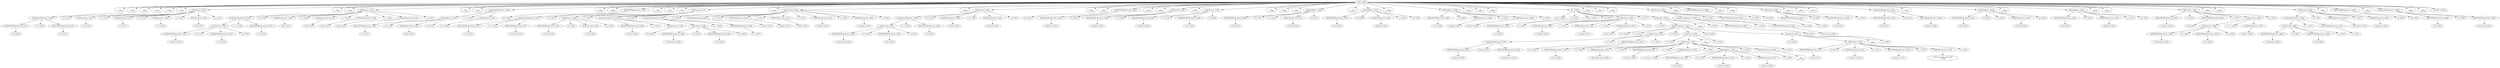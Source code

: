 digraph {

"Prog_12298"->"<
>12299";
"Prog_12298"->"<
>12300";
"Prog_12298"->"<
>12301";
"Prog_12298"->"<
>12302";
"Prog_12298"->"<
>12303";
"Prog_12298"->"<
>12304";
"Prog_12298"->"CallFunction_12305";
"CallFunction_12305"->"AssignmentOpetators_12306";
"AssignmentOpetators_12306"->"IDENTIFIERExpression_12307";
"IDENTIFIERExpression_12307"->"<x>12308";
"AssignmentOpetators_12306"->"<<->12309";
"AssignmentOpetators_12306"->"IDENTIFIERExpression_12310";
"IDENTIFIERExpression_12310"->"<c>12311";
"CallFunction_12305"->"<(>12312";
"CallFunction_12305"->"INTExpression_12313";
"INTExpression_12313"->"<2>12314";
"CallFunction_12305"->"<,>12315";
"CallFunction_12305"->"INTExpression_12316";
"INTExpression_12316"->"<3>12317";
"CallFunction_12305"->"<,>12318";
"CallFunction_12305"->"INTExpression_12319";
"INTExpression_12319"->"<7>12320";
"CallFunction_12305"->"<,>12321";
"CallFunction_12305"->"INTExpression_12322";
"INTExpression_12322"->"<9>12323";
"CallFunction_12305"->"<)>12324";
"Prog_12298"->"<
>12325";
"Prog_12298"->"<
>12326";
"Prog_12298"->"CallFunction_12327";
"CallFunction_12327"->"AssignmentOpetators_12328";
"AssignmentOpetators_12328"->"CallFunction_12329";
"CallFunction_12329"->"IDENTIFIERExpression_12330";
"IDENTIFIERExpression_12330"->"<names>12331";
"CallFunction_12329"->"<(>12332";
"CallFunction_12329"->"IDENTIFIERExpression_12333";
"IDENTIFIERExpression_12333"->"<x>12334";
"CallFunction_12329"->"<)>12335";
"AssignmentOpetators_12328"->"<<->12336";
"AssignmentOpetators_12328"->"IDENTIFIERExpression_12337";
"IDENTIFIERExpression_12337"->"<c>12338";
"CallFunction_12327"->"<(>12339";
"CallFunction_12327"->"STRINGExpression_12340";
"STRINGExpression_12340"->"<kal>12341";
"CallFunction_12327"->"<,>12342";
"CallFunction_12327"->"STRINGExpression_12343";
"STRINGExpression_12343"->"<sho>12344";
"CallFunction_12327"->"<,>12345";
"CallFunction_12327"->"STRINGExpression_12346";
"STRINGExpression_12346"->"<sad>12347";
"CallFunction_12327"->"<,>12348";
"CallFunction_12327"->"STRINGExpression_12349";
"STRINGExpression_12349"->"<aja>12350";
"CallFunction_12327"->"<)>12351";
"Prog_12298"->"<
>12352";
"Prog_12298"->"<
>12353";
"Prog_12298"->"AssignmentOpetators_12354";
"AssignmentOpetators_12354"->"IndexingBasic_12355";
"IndexingBasic_12355"->"IDENTIFIERExpression_12356";
"IDENTIFIERExpression_12356"->"<x>12357";
"IndexingBasic_12355"->"<[>12358";
"IndexingBasic_12355"->"STRINGExpression_12359";
"STRINGExpression_12359"->"<kal>12360";
"IndexingBasic_12355"->"<]>12361";
"AssignmentOpetators_12354"->"<<->12362";
"AssignmentOpetators_12354"->"INTExpression_12363";
"INTExpression_12363"->"<12>12364";
"Prog_12298"->"<
>12365";
"Prog_12298"->"<
>12366";
"Prog_12298"->"IDENTIFIERExpression_12367";
"IDENTIFIERExpression_12367"->"<x>12368";
"Prog_12298"->"<
>12369";
"Prog_12298"->"<
>12370";
"Prog_12298"->"<
>12371";
"Prog_12298"->"CallFunction_12372";
"CallFunction_12372"->"AssignmentOpetators_12373";
"AssignmentOpetators_12373"->"IDENTIFIERExpression_12374";
"IDENTIFIERExpression_12374"->"<m>12375";
"AssignmentOpetators_12373"->"<<->12376";
"AssignmentOpetators_12373"->"IDENTIFIERExpression_12377";
"IDENTIFIERExpression_12377"->"<matrix>12378";
"CallFunction_12372"->"<(>12379";
"CallFunction_12372"->"CallFunction_12380";
"CallFunction_12380"->"IDENTIFIERExpression_12381";
"IDENTIFIERExpression_12381"->"<runif>12382";
"CallFunction_12380"->"<(>12383";
"CallFunction_12380"->"INTExpression_12384";
"INTExpression_12384"->"<10>12385";
"CallFunction_12380"->"<)>12386";
"CallFunction_12372"->"<,>12387";
"CallFunction_12372"->"AssignmentOpetators_12388";
"AssignmentOpetators_12388"->"IDENTIFIERExpression_12389";
"IDENTIFIERExpression_12389"->"<nrow>12390";
"AssignmentOpetators_12388"->"<=>12391";
"AssignmentOpetators_12388"->"INTExpression_12392";
"INTExpression_12392"->"<5>12393";
"CallFunction_12372"->"<)>12394";
"Prog_12298"->"<
>12395";
"Prog_12298"->"CallFunction_12396";
"CallFunction_12396"->"AssignmentOpetators_12397";
"AssignmentOpetators_12397"->"CallFunction_12398";
"CallFunction_12398"->"IDENTIFIERExpression_12399";
"IDENTIFIERExpression_12399"->"<rownames>12400";
"CallFunction_12398"->"<(>12401";
"CallFunction_12398"->"IDENTIFIERExpression_12402";
"IDENTIFIERExpression_12402"->"<m>12403";
"CallFunction_12398"->"<)>12404";
"AssignmentOpetators_12397"->"<<->12405";
"AssignmentOpetators_12397"->"IDENTIFIERExpression_12406";
"IDENTIFIERExpression_12406"->"<c>12407";
"CallFunction_12396"->"<(>12408";
"CallFunction_12396"->"STRINGExpression_12409";
"STRINGExpression_12409"->"<violet>12410";
"CallFunction_12396"->"<,>12411";
"CallFunction_12396"->"STRINGExpression_12412";
"STRINGExpression_12412"->"<indigo>12413";
"CallFunction_12396"->"<,>12414";
"CallFunction_12396"->"STRINGExpression_12415";
"STRINGExpression_12415"->"<blue>12416";
"CallFunction_12396"->"<,>12417";
"CallFunction_12396"->"STRINGExpression_12418";
"STRINGExpression_12418"->"<green>12419";
"CallFunction_12396"->"<,>12420";
"CallFunction_12396"->"STRINGExpression_12421";
"STRINGExpression_12421"->"<yellow>12422";
"CallFunction_12396"->"<)>12423";
"Prog_12298"->"<
>12424";
"Prog_12298"->"CallFunction_12425";
"CallFunction_12425"->"AssignmentOpetators_12426";
"AssignmentOpetators_12426"->"CallFunction_12427";
"CallFunction_12427"->"IDENTIFIERExpression_12428";
"IDENTIFIERExpression_12428"->"<colnames>12429";
"CallFunction_12427"->"<(>12430";
"CallFunction_12427"->"IDENTIFIERExpression_12431";
"IDENTIFIERExpression_12431"->"<m>12432";
"CallFunction_12427"->"<)>12433";
"AssignmentOpetators_12426"->"<<->12434";
"AssignmentOpetators_12426"->"IDENTIFIERExpression_12435";
"IDENTIFIERExpression_12435"->"<c>12436";
"CallFunction_12425"->"<(>12437";
"CallFunction_12425"->"STRINGExpression_12438";
"STRINGExpression_12438"->"<Asia>12439";
"CallFunction_12425"->"<,>12440";
"CallFunction_12425"->"STRINGExpression_12441";
"STRINGExpression_12441"->"<Africa>12442";
"CallFunction_12425"->"<)>12443";
"Prog_12298"->"<
>12444";
"Prog_12298"->"<
>12445";
"Prog_12298"->"IDENTIFIERExpression_12446";
"IDENTIFIERExpression_12446"->"<m>12447";
"Prog_12298"->"<
>12448";
"Prog_12298"->"<
>12449";
"Prog_12298"->"CallFunction_12450";
"CallFunction_12450"->"IDENTIFIERExpression_12451";
"IDENTIFIERExpression_12451"->"<library>12452";
"CallFunction_12450"->"<(>12453";
"CallFunction_12450"->"IDENTIFIERExpression_12454";
"IDENTIFIERExpression_12454"->"<xtable>12455";
"CallFunction_12450"->"<)>12456";
"Prog_12298"->"<
>12457";
"Prog_12298"->"CallFunction_12458";
"CallFunction_12458"->"IDENTIFIERExpression_12459";
"IDENTIFIERExpression_12459"->"<xtable>12460";
"CallFunction_12458"->"<(>12461";
"CallFunction_12458"->"IDENTIFIERExpression_12462";
"IDENTIFIERExpression_12462"->"<m>12463";
"CallFunction_12458"->"<)>12464";
"Prog_12298"->"<
>12465";
"Prog_12298"->"<
>12466";
"Prog_12298"->"<
>12467";
"Prog_12298"->"IndexingBasic_12468";
"IndexingBasic_12468"->"IDENTIFIERExpression_12469";
"IDENTIFIERExpression_12469"->"<m>12470";
"IndexingBasic_12468"->"<[>12471";
"IndexingBasic_12468"->"<,>12472";
"IndexingBasic_12468"->"STRINGExpression_12473";
"STRINGExpression_12473"->"<Africa>12474";
"IndexingBasic_12468"->"<]>12475";
"Prog_12298"->"<
>12476";
"Prog_12298"->"IndexingBasic_12477";
"IndexingBasic_12477"->"IDENTIFIERExpression_12478";
"IDENTIFIERExpression_12478"->"<m>12479";
"IndexingBasic_12477"->"<[>12480";
"IndexingBasic_12477"->"STRINGExpression_12481";
"STRINGExpression_12481"->"<indigo>12482";
"IndexingBasic_12477"->"<,>12483";
"IndexingBasic_12477"->"<]>12484";
"Prog_12298"->"<
>12485";
"Prog_12298"->"IndexingBasic_12486";
"IndexingBasic_12486"->"IDENTIFIERExpression_12487";
"IDENTIFIERExpression_12487"->"<m>12488";
"IndexingBasic_12486"->"<[>12489";
"IndexingBasic_12486"->"STRINGExpression_12490";
"STRINGExpression_12490"->"<indigo>12491";
"IndexingBasic_12486"->"<,>12492";
"IndexingBasic_12486"->"STRINGExpression_12493";
"STRINGExpression_12493"->"<Africa>12494";
"IndexingBasic_12486"->"<]>12495";
"Prog_12298"->"<
>12496";
"Prog_12298"->"<
>12497";
"Prog_12298"->"<
>12498";
"Prog_12298"->"For_12499";
"For_12499"->"<for>12500";
"For_12499"->"<(>12501";
"For_12499"->"<colour>12502";
"For_12499"->"<in>12503";
"For_12499"->"CallFunction_12504";
"CallFunction_12504"->"IDENTIFIERExpression_12505";
"IDENTIFIERExpression_12505"->"<c>12506";
"CallFunction_12504"->"<(>12507";
"CallFunction_12504"->"STRINGExpression_12508";
"STRINGExpression_12508"->"<yellow>12509";
"CallFunction_12504"->"<,>12510";
"CallFunction_12504"->"STRINGExpression_12511";
"STRINGExpression_12511"->"<orange>12512";
"CallFunction_12504"->"<,>12513";
"CallFunction_12504"->"STRINGExpression_12514";
"STRINGExpression_12514"->"<red>12515";
"CallFunction_12504"->"<)>12516";
"For_12499"->"<)>12517";
"For_12499"->"Compound_12518";
"Compound_12518"->"<{>12519";
"Compound_12518"->"IfElseStatement_12520";
"IfElseStatement_12520"->"<if>12521";
"IfElseStatement_12520"->"<(>12522";
"IfElseStatement_12520"->"CallFunction_12523";
"CallFunction_12523"->"WrappedWithPercent_12524";
"WrappedWithPercent_12524"->"IDENTIFIERExpression_12525";
"IDENTIFIERExpression_12525"->"<colour>12526";
"WrappedWithPercent_12524"->"<%in%>12527";
"WrappedWithPercent_12524"->"IDENTIFIERExpression_12528";
"IDENTIFIERExpression_12528"->"<rownames>12529";
"CallFunction_12523"->"<(>12530";
"CallFunction_12523"->"IDENTIFIERExpression_12531";
"IDENTIFIERExpression_12531"->"<m>12532";
"CallFunction_12523"->"<)>12533";
"IfElseStatement_12520"->"<)>12534";
"IfElseStatement_12520"->"Compound_12535";
"Compound_12535"->"<{>12536";
"Compound_12535"->"CallFunction_12537";
"CallFunction_12537"->"IDENTIFIERExpression_12538";
"IDENTIFIERExpression_12538"->"<cat>12539";
"CallFunction_12537"->"<(>12540";
"CallFunction_12537"->"STRINGExpression_12541";
"STRINGExpression_12541"->"<For Africa and >12542";
"CallFunction_12537"->"<,>12543";
"CallFunction_12537"->"IDENTIFIERExpression_12544";
"IDENTIFIERExpression_12544"->"<colour>12545";
"CallFunction_12537"->"<,>12546";
"CallFunction_12537"->"STRINGExpression_12547";
"STRINGExpression_12547"->"< we have >12548";
"CallFunction_12537"->"<,>12549";
"CallFunction_12537"->"IndexingBasic_12550";
"IndexingBasic_12550"->"IDENTIFIERExpression_12551";
"IDENTIFIERExpression_12551"->"<m>12552";
"IndexingBasic_12550"->"<[>12553";
"IndexingBasic_12550"->"IDENTIFIERExpression_12554";
"IDENTIFIERExpression_12554"->"<colour>12555";
"IndexingBasic_12550"->"<,>12556";
"IndexingBasic_12550"->"STRINGExpression_12557";
"STRINGExpression_12557"->"<Africa>12558";
"IndexingBasic_12550"->"<]>12559";
"CallFunction_12537"->"<,>12560";
"CallFunction_12537"->"STRINGExpression_12561";
"STRINGExpression_12561"->"<\n>12562";
"CallFunction_12537"->"<)>12563";
"Compound_12535"->"<
>12564";
"Compound_12535"->"<}>12565";
"IfElseStatement_12520"->"<else>12566";
"IfElseStatement_12520"->"Compound_12567";
"Compound_12567"->"<{>12568";
"Compound_12567"->"CallFunction_12569";
"CallFunction_12569"->"IDENTIFIERExpression_12570";
"IDENTIFIERExpression_12570"->"<cat>12571";
"CallFunction_12569"->"<(>12572";
"CallFunction_12569"->"STRINGExpression_12573";
"STRINGExpression_12573"->"<Colour >12574";
"CallFunction_12569"->"<,>12575";
"CallFunction_12569"->"IDENTIFIERExpression_12576";
"IDENTIFIERExpression_12576"->"<colour>12577";
"CallFunction_12569"->"<,>12578";
"CallFunction_12569"->"STRINGExpression_12579";
"STRINGExpression_12579"->"< does not exist in the hash.\n>12580";
"CallFunction_12569"->"<)>12581";
"Compound_12567"->"<
>12582";
"Compound_12567"->"<}>12583";
"Compound_12518"->"<
>12584";
"Compound_12518"->"<}>12585";
"Prog_12298"->"<
>12586";
"Prog_12298"->"<
>12587";
"Prog_12298"->"<
>12588";
"Prog_12298"->"CallFunction_12589";
"CallFunction_12589"->"AssignmentOpetators_12590";
"AssignmentOpetators_12590"->"IDENTIFIERExpression_12591";
"IDENTIFIERExpression_12591"->"<D>12592";
"AssignmentOpetators_12590"->"<<->12593";
"AssignmentOpetators_12590"->"IDENTIFIERExpression_12594";
"IDENTIFIERExpression_12594"->"<data.frame>12595";
"CallFunction_12589"->"<(>12596";
"CallFunction_12589"->"IDENTIFIERExpression_12597";
"IDENTIFIERExpression_12597"->"<m>12598";
"CallFunction_12589"->"<)>12599";
"Prog_12298"->"<
>12600";
"Prog_12298"->"IDENTIFIERExpression_12601";
"IDENTIFIERExpression_12601"->"<D>12602";
"Prog_12298"->"<
>12603";
"Prog_12298"->"<
>12604";
"Prog_12298"->"CallFunction_12605";
"CallFunction_12605"->"IDENTIFIERExpression_12606";
"IDENTIFIERExpression_12606"->"<str>12607";
"CallFunction_12605"->"<(>12608";
"CallFunction_12605"->"IDENTIFIERExpression_12609";
"IDENTIFIERExpression_12609"->"<D>12610";
"CallFunction_12605"->"<)>12611";
"Prog_12298"->"<
>12612";
"Prog_12298"->"<
>12613";
"Prog_12298"->"<
>12614";
"Prog_12298"->"DollarAndAtOperators_12615";
"DollarAndAtOperators_12615"->"IDENTIFIERExpression_12616";
"IDENTIFIERExpression_12616"->"<D>12617";
"DollarAndAtOperators_12615"->"<$>12618";
"DollarAndAtOperators_12615"->"IDENTIFIERExpression_12619";
"IDENTIFIERExpression_12619"->"<Africa>12620";
"Prog_12298"->"<
>12621";
"Prog_12298"->"IndexingBasic_12622";
"IndexingBasic_12622"->"IDENTIFIERExpression_12623";
"IDENTIFIERExpression_12623"->"<D>12624";
"IndexingBasic_12622"->"<[>12625";
"IndexingBasic_12622"->"<,>12626";
"IndexingBasic_12622"->"STRINGExpression_12627";
"STRINGExpression_12627"->"<Africa>12628";
"IndexingBasic_12622"->"<]>12629";
"Prog_12298"->"<
>12630";
"Prog_12298"->"IndexingBasic_12631";
"IndexingBasic_12631"->"IDENTIFIERExpression_12632";
"IDENTIFIERExpression_12632"->"<D>12633";
"IndexingBasic_12631"->"<[>12634";
"IndexingBasic_12631"->"STRINGExpression_12635";
"STRINGExpression_12635"->"<yellow>12636";
"IndexingBasic_12631"->"<,>12637";
"IndexingBasic_12631"->"<]>12638";
"Prog_12298"->"<
>12639";
"Prog_12298"->"<
>12640";
"Prog_12298"->"CallFunction_12641";
"CallFunction_12641"->"IDENTIFIERExpression_12642";
"IDENTIFIERExpression_12642"->"<subset>12643";
"CallFunction_12641"->"<(>12644";
"CallFunction_12641"->"IDENTIFIERExpression_12645";
"IDENTIFIERExpression_12645"->"<D>12646";
"CallFunction_12641"->"<,>12647";
"CallFunction_12641"->"Comparisons_12648";
"Comparisons_12648"->"CallFunction_12649";
"CallFunction_12649"->"IDENTIFIERExpression_12650";
"IDENTIFIERExpression_12650"->"<rownames>12651";
"CallFunction_12649"->"<(>12652";
"CallFunction_12649"->"IDENTIFIERExpression_12653";
"IDENTIFIERExpression_12653"->"<D>12654";
"CallFunction_12649"->"<)>12655";
"Comparisons_12648"->"<==>12656";
"Comparisons_12648"->"STRINGExpression_12657";
"STRINGExpression_12657"->"<yellow>12658";
"CallFunction_12641"->"<)>12659";
"Prog_12298"->"<
>12660";
"Prog_12298"->"<
>12661";
"Prog_12298"->"CallFunction_12662";
"CallFunction_12662"->"AssignmentOpetators_12663";
"AssignmentOpetators_12663"->"CallFunction_12664";
"CallFunction_12664"->"IDENTIFIERExpression_12665";
"IDENTIFIERExpression_12665"->"<colnames>12666";
"CallFunction_12664"->"<(>12667";
"CallFunction_12664"->"IDENTIFIERExpression_12668";
"IDENTIFIERExpression_12668"->"<D>12669";
"CallFunction_12664"->"<)>12670";
"AssignmentOpetators_12663"->"<<->12671";
"AssignmentOpetators_12663"->"IDENTIFIERExpression_12672";
"IDENTIFIERExpression_12672"->"<c>12673";
"CallFunction_12662"->"<(>12674";
"CallFunction_12662"->"STRINGExpression_12675";
"STRINGExpression_12675"->"<Antarctica>12676";
"CallFunction_12662"->"<,>12677";
"CallFunction_12662"->"STRINGExpression_12678";
"STRINGExpression_12678"->"<America>12679";
"CallFunction_12662"->"<)>12680";
"Prog_12298"->"<
>12681";
"Prog_12298"->"IDENTIFIERExpression_12682";
"IDENTIFIERExpression_12682"->"<D>12683";
"Prog_12298"->"<
>12684";
"Prog_12298"->"DollarAndAtOperators_12685";
"DollarAndAtOperators_12685"->"IDENTIFIERExpression_12686";
"IDENTIFIERExpression_12686"->"<D>12687";
"DollarAndAtOperators_12685"->"<$>12688";
"DollarAndAtOperators_12685"->"IDENTIFIERExpression_12689";
"IDENTIFIERExpression_12689"->"<America>12690";
"Prog_12298"->"<
>12691";
"Prog_12298"->"<
>12692";
"Prog_12298"->"<<EOF>>12693";
}
